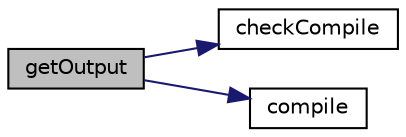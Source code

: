 digraph G
{
  edge [fontname="Helvetica",fontsize="10",labelfontname="Helvetica",labelfontsize="10"];
  node [fontname="Helvetica",fontsize="10",shape=record];
  rankdir=LR;
  Node1 [label="getOutput",height=0.2,width=0.4,color="black", fillcolor="grey75", style="filled" fontcolor="black"];
  Node1 -> Node2 [color="midnightblue",fontsize="10",style="solid",fontname="Helvetica"];
  Node2 [label="checkCompile",height=0.2,width=0.4,color="black", fillcolor="white", style="filled",URL="$classtemplate.html#a57fe1e92cfb84c13658d12becd326984"];
  Node1 -> Node3 [color="midnightblue",fontsize="10",style="solid",fontname="Helvetica"];
  Node3 [label="compile",height=0.2,width=0.4,color="black", fillcolor="white", style="filled",URL="$classtemplate.html#ab0a641d23ff3291dc8a94085f06b5dee"];
}
